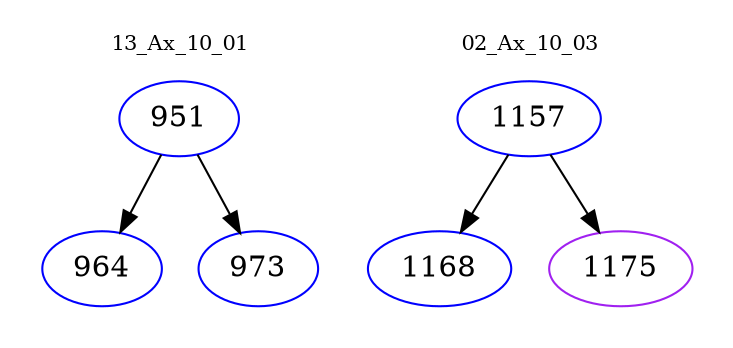 digraph{
subgraph cluster_0 {
color = white
label = "13_Ax_10_01";
fontsize=10;
T0_951 [label="951", color="blue"]
T0_951 -> T0_964 [color="black"]
T0_964 [label="964", color="blue"]
T0_951 -> T0_973 [color="black"]
T0_973 [label="973", color="blue"]
}
subgraph cluster_1 {
color = white
label = "02_Ax_10_03";
fontsize=10;
T1_1157 [label="1157", color="blue"]
T1_1157 -> T1_1168 [color="black"]
T1_1168 [label="1168", color="blue"]
T1_1157 -> T1_1175 [color="black"]
T1_1175 [label="1175", color="purple"]
}
}
